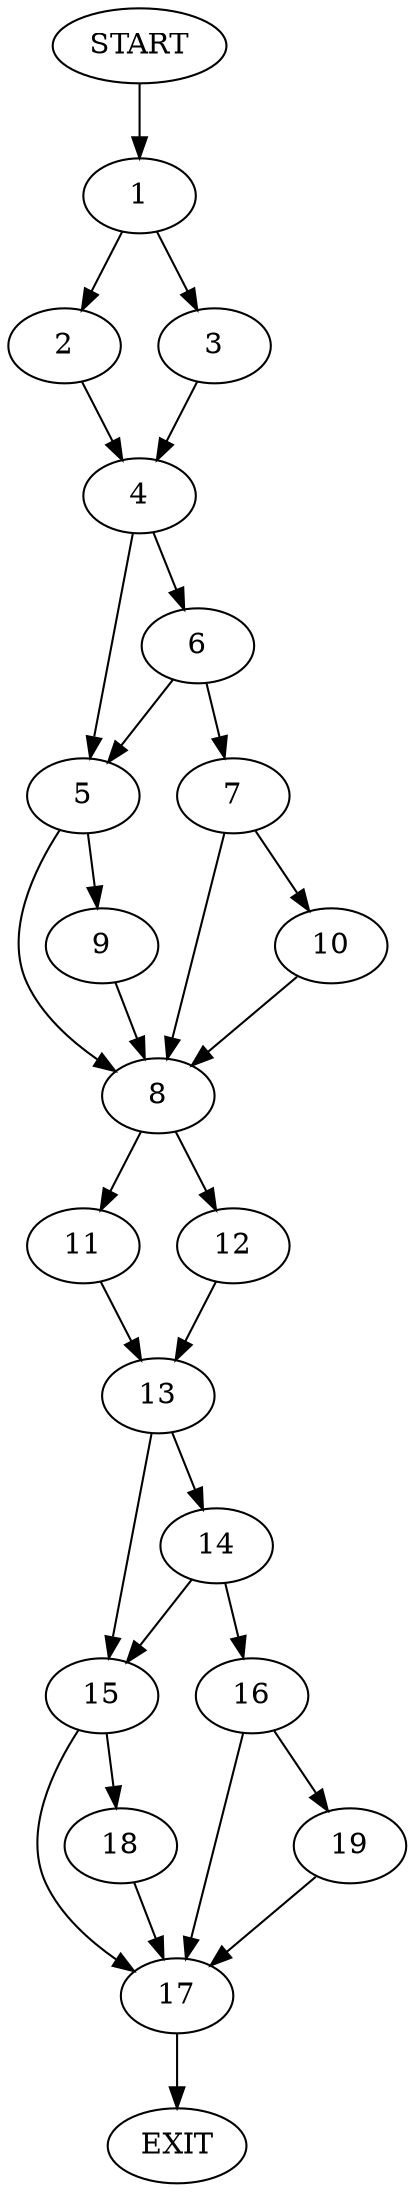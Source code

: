 digraph {
0 [label="START"]
20 [label="EXIT"]
0 -> 1
1 -> 2
1 -> 3
2 -> 4
3 -> 4
4 -> 5
4 -> 6
6 -> 5
6 -> 7
5 -> 8
5 -> 9
7 -> 10
7 -> 8
9 -> 8
8 -> 11
8 -> 12
10 -> 8
12 -> 13
11 -> 13
13 -> 14
13 -> 15
14 -> 16
14 -> 15
15 -> 17
15 -> 18
16 -> 17
16 -> 19
17 -> 20
18 -> 17
19 -> 17
}
